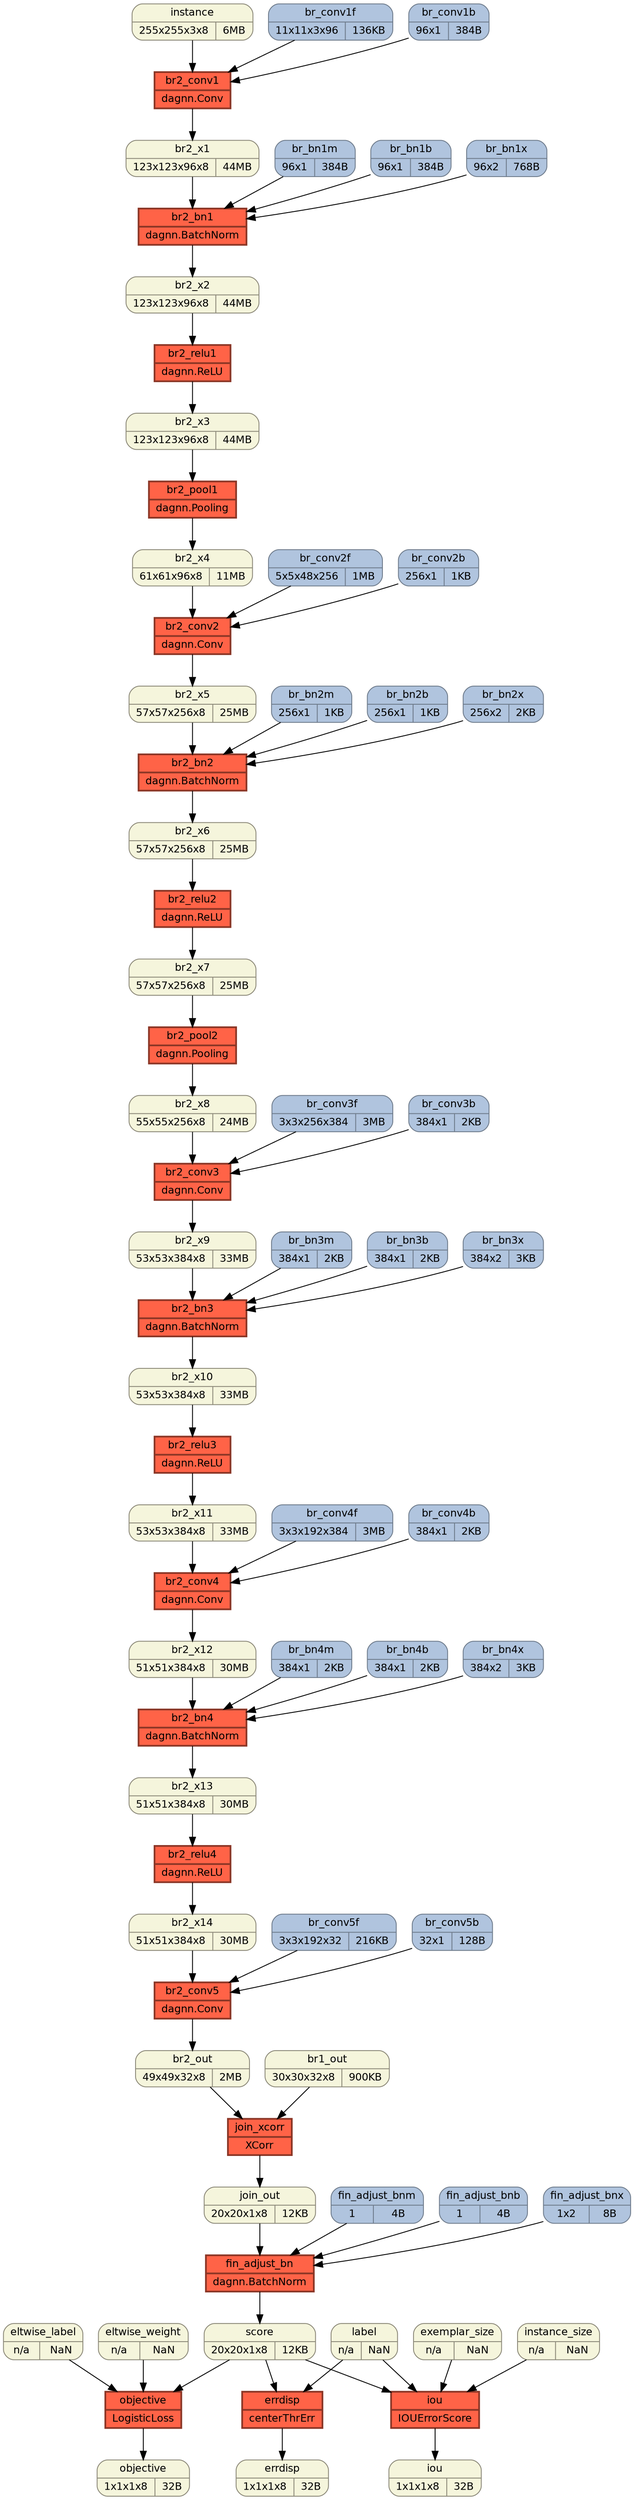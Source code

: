digraph DagNN {
	fontsize=12
	var_instance [label="{{instance} | {255x255x3x8 | 6MB }}" shape=record style="solid,rounded,filled" color=cornsilk4 fillcolor=beige fontsize=12 fontname="helvetica" ]
	var_br2_x1 [label="{{br2_x1} | {123x123x96x8 | 44MB }}" shape=record style="solid,rounded,filled" color=cornsilk4 fillcolor=beige fontsize=12 fontname="helvetica" ]
	var_br2_x2 [label="{{br2_x2} | {123x123x96x8 | 44MB }}" shape=record style="solid,rounded,filled" color=cornsilk4 fillcolor=beige fontsize=12 fontname="helvetica" ]
	var_br2_x3 [label="{{br2_x3} | {123x123x96x8 | 44MB }}" shape=record style="solid,rounded,filled" color=cornsilk4 fillcolor=beige fontsize=12 fontname="helvetica" ]
	var_br2_x4 [label="{{br2_x4} | {61x61x96x8 | 11MB }}" shape=record style="solid,rounded,filled" color=cornsilk4 fillcolor=beige fontsize=12 fontname="helvetica" ]
	var_br2_x5 [label="{{br2_x5} | {57x57x256x8 | 25MB }}" shape=record style="solid,rounded,filled" color=cornsilk4 fillcolor=beige fontsize=12 fontname="helvetica" ]
	var_br2_x6 [label="{{br2_x6} | {57x57x256x8 | 25MB }}" shape=record style="solid,rounded,filled" color=cornsilk4 fillcolor=beige fontsize=12 fontname="helvetica" ]
	var_br2_x7 [label="{{br2_x7} | {57x57x256x8 | 25MB }}" shape=record style="solid,rounded,filled" color=cornsilk4 fillcolor=beige fontsize=12 fontname="helvetica" ]
	var_br2_x8 [label="{{br2_x8} | {55x55x256x8 | 24MB }}" shape=record style="solid,rounded,filled" color=cornsilk4 fillcolor=beige fontsize=12 fontname="helvetica" ]
	var_br2_x9 [label="{{br2_x9} | {53x53x384x8 | 33MB }}" shape=record style="solid,rounded,filled" color=cornsilk4 fillcolor=beige fontsize=12 fontname="helvetica" ]
	var_br2_x10 [label="{{br2_x10} | {53x53x384x8 | 33MB }}" shape=record style="solid,rounded,filled" color=cornsilk4 fillcolor=beige fontsize=12 fontname="helvetica" ]
	var_br2_x11 [label="{{br2_x11} | {53x53x384x8 | 33MB }}" shape=record style="solid,rounded,filled" color=cornsilk4 fillcolor=beige fontsize=12 fontname="helvetica" ]
	var_br2_x12 [label="{{br2_x12} | {51x51x384x8 | 30MB }}" shape=record style="solid,rounded,filled" color=cornsilk4 fillcolor=beige fontsize=12 fontname="helvetica" ]
	var_br2_x13 [label="{{br2_x13} | {51x51x384x8 | 30MB }}" shape=record style="solid,rounded,filled" color=cornsilk4 fillcolor=beige fontsize=12 fontname="helvetica" ]
	var_br2_x14 [label="{{br2_x14} | {51x51x384x8 | 30MB }}" shape=record style="solid,rounded,filled" color=cornsilk4 fillcolor=beige fontsize=12 fontname="helvetica" ]
	var_br2_out [label="{{br2_out} | {49x49x32x8 | 2MB }}" shape=record style="solid,rounded,filled" color=cornsilk4 fillcolor=beige fontsize=12 fontname="helvetica" ]
	var_br1_out [label="{{br1_out} | {30x30x32x8 | 900KB }}" shape=record style="solid,rounded,filled" color=cornsilk4 fillcolor=beige fontsize=12 fontname="helvetica" ]
	var_join_out [label="{{join_out} | {20x20x1x8 | 12KB }}" shape=record style="solid,rounded,filled" color=cornsilk4 fillcolor=beige fontsize=12 fontname="helvetica" ]
	var_score [label="{{score} | {20x20x1x8 | 12KB }}" shape=record style="solid,rounded,filled" color=cornsilk4 fillcolor=beige fontsize=12 fontname="helvetica" ]
	var_eltwise_label [label="{{eltwise_label} | {n/a | NaN }}" shape=record style="solid,rounded,filled" color=cornsilk4 fillcolor=beige fontsize=12 fontname="helvetica" ]
	var_eltwise_weight [label="{{eltwise_weight} | {n/a | NaN }}" shape=record style="solid,rounded,filled" color=cornsilk4 fillcolor=beige fontsize=12 fontname="helvetica" ]
	var_objective [label="{{objective} | {1x1x1x8 | 32B }}" shape=record style="solid,rounded,filled" color=cornsilk4 fillcolor=beige fontsize=12 fontname="helvetica" ]
	var_label [label="{{label} | {n/a | NaN }}" shape=record style="solid,rounded,filled" color=cornsilk4 fillcolor=beige fontsize=12 fontname="helvetica" ]
	var_errdisp [label="{{errdisp} | {1x1x1x8 | 32B }}" shape=record style="solid,rounded,filled" color=cornsilk4 fillcolor=beige fontsize=12 fontname="helvetica" ]
	var_exemplar_size [label="{{exemplar_size} | {n/a | NaN }}" shape=record style="solid,rounded,filled" color=cornsilk4 fillcolor=beige fontsize=12 fontname="helvetica" ]
	var_instance_size [label="{{instance_size} | {n/a | NaN }}" shape=record style="solid,rounded,filled" color=cornsilk4 fillcolor=beige fontsize=12 fontname="helvetica" ]
	var_iou [label="{{iou} | {1x1x1x8 | 32B }}" shape=record style="solid,rounded,filled" color=cornsilk4 fillcolor=beige fontsize=12 fontname="helvetica" ]
	par_br_conv1f [label="{{br_conv1f} | {11x11x3x96 | 136KB }}" shape=record style="solid,rounded,filled" color=lightsteelblue4 fillcolor=lightsteelblue fontsize=12 fontname="helvetica" ]
	par_br_conv1b [label="{{br_conv1b} | {96x1 | 384B }}" shape=record style="solid,rounded,filled" color=lightsteelblue4 fillcolor=lightsteelblue fontsize=12 fontname="helvetica" ]
	par_br_bn1m [label="{{br_bn1m} | {96x1 | 384B }}" shape=record style="solid,rounded,filled" color=lightsteelblue4 fillcolor=lightsteelblue fontsize=12 fontname="helvetica" ]
	par_br_bn1b [label="{{br_bn1b} | {96x1 | 384B }}" shape=record style="solid,rounded,filled" color=lightsteelblue4 fillcolor=lightsteelblue fontsize=12 fontname="helvetica" ]
	par_br_bn1x [label="{{br_bn1x} | {96x2 | 768B }}" shape=record style="solid,rounded,filled" color=lightsteelblue4 fillcolor=lightsteelblue fontsize=12 fontname="helvetica" ]
	par_br_conv2f [label="{{br_conv2f} | {5x5x48x256 | 1MB }}" shape=record style="solid,rounded,filled" color=lightsteelblue4 fillcolor=lightsteelblue fontsize=12 fontname="helvetica" ]
	par_br_conv2b [label="{{br_conv2b} | {256x1 | 1KB }}" shape=record style="solid,rounded,filled" color=lightsteelblue4 fillcolor=lightsteelblue fontsize=12 fontname="helvetica" ]
	par_br_bn2m [label="{{br_bn2m} | {256x1 | 1KB }}" shape=record style="solid,rounded,filled" color=lightsteelblue4 fillcolor=lightsteelblue fontsize=12 fontname="helvetica" ]
	par_br_bn2b [label="{{br_bn2b} | {256x1 | 1KB }}" shape=record style="solid,rounded,filled" color=lightsteelblue4 fillcolor=lightsteelblue fontsize=12 fontname="helvetica" ]
	par_br_bn2x [label="{{br_bn2x} | {256x2 | 2KB }}" shape=record style="solid,rounded,filled" color=lightsteelblue4 fillcolor=lightsteelblue fontsize=12 fontname="helvetica" ]
	par_br_conv3f [label="{{br_conv3f} | {3x3x256x384 | 3MB }}" shape=record style="solid,rounded,filled" color=lightsteelblue4 fillcolor=lightsteelblue fontsize=12 fontname="helvetica" ]
	par_br_conv3b [label="{{br_conv3b} | {384x1 | 2KB }}" shape=record style="solid,rounded,filled" color=lightsteelblue4 fillcolor=lightsteelblue fontsize=12 fontname="helvetica" ]
	par_br_bn3m [label="{{br_bn3m} | {384x1 | 2KB }}" shape=record style="solid,rounded,filled" color=lightsteelblue4 fillcolor=lightsteelblue fontsize=12 fontname="helvetica" ]
	par_br_bn3b [label="{{br_bn3b} | {384x1 | 2KB }}" shape=record style="solid,rounded,filled" color=lightsteelblue4 fillcolor=lightsteelblue fontsize=12 fontname="helvetica" ]
	par_br_bn3x [label="{{br_bn3x} | {384x2 | 3KB }}" shape=record style="solid,rounded,filled" color=lightsteelblue4 fillcolor=lightsteelblue fontsize=12 fontname="helvetica" ]
	par_br_conv4f [label="{{br_conv4f} | {3x3x192x384 | 3MB }}" shape=record style="solid,rounded,filled" color=lightsteelblue4 fillcolor=lightsteelblue fontsize=12 fontname="helvetica" ]
	par_br_conv4b [label="{{br_conv4b} | {384x1 | 2KB }}" shape=record style="solid,rounded,filled" color=lightsteelblue4 fillcolor=lightsteelblue fontsize=12 fontname="helvetica" ]
	par_br_bn4m [label="{{br_bn4m} | {384x1 | 2KB }}" shape=record style="solid,rounded,filled" color=lightsteelblue4 fillcolor=lightsteelblue fontsize=12 fontname="helvetica" ]
	par_br_bn4b [label="{{br_bn4b} | {384x1 | 2KB }}" shape=record style="solid,rounded,filled" color=lightsteelblue4 fillcolor=lightsteelblue fontsize=12 fontname="helvetica" ]
	par_br_bn4x [label="{{br_bn4x} | {384x2 | 3KB }}" shape=record style="solid,rounded,filled" color=lightsteelblue4 fillcolor=lightsteelblue fontsize=12 fontname="helvetica" ]
	par_br_conv5f [label="{{br_conv5f} | {3x3x192x32 | 216KB }}" shape=record style="solid,rounded,filled" color=lightsteelblue4 fillcolor=lightsteelblue fontsize=12 fontname="helvetica" ]
	par_br_conv5b [label="{{br_conv5b} | {32x1 | 128B }}" shape=record style="solid,rounded,filled" color=lightsteelblue4 fillcolor=lightsteelblue fontsize=12 fontname="helvetica" ]
	par_fin_adjust_bnm [label="{{fin_adjust_bnm} | {1 | 4B }}" shape=record style="solid,rounded,filled" color=lightsteelblue4 fillcolor=lightsteelblue fontsize=12 fontname="helvetica" ]
	par_fin_adjust_bnb [label="{{fin_adjust_bnb} | {1 | 4B }}" shape=record style="solid,rounded,filled" color=lightsteelblue4 fillcolor=lightsteelblue fontsize=12 fontname="helvetica" ]
	par_fin_adjust_bnx [label="{{fin_adjust_bnx} | {1x2 | 8B }}" shape=record style="solid,rounded,filled" color=lightsteelblue4 fillcolor=lightsteelblue fontsize=12 fontname="helvetica" ]
	br2_conv1 [label="{ br2_conv1 | dagnn.Conv }" shape=record style="bold,filled" color="tomato4" fillcolor="tomato" fontsize=12 fontname="helvetica" ]
	var_instance->br2_conv1 [weight=10]
	br2_conv1->var_br2_x1 [weight=10]
	par_br_conv1f->br2_conv1 [weight=1]
	par_br_conv1b->br2_conv1 [weight=1]
	br2_bn1 [label="{ br2_bn1 | dagnn.BatchNorm }" shape=record style="bold,filled" color="tomato4" fillcolor="tomato" fontsize=12 fontname="helvetica" ]
	var_br2_x1->br2_bn1 [weight=10]
	br2_bn1->var_br2_x2 [weight=10]
	par_br_bn1m->br2_bn1 [weight=1]
	par_br_bn1b->br2_bn1 [weight=1]
	par_br_bn1x->br2_bn1 [weight=1]
	br2_relu1 [label="{ br2_relu1 | dagnn.ReLU }" shape=record style="bold,filled" color="tomato4" fillcolor="tomato" fontsize=12 fontname="helvetica" ]
	var_br2_x2->br2_relu1 [weight=10]
	br2_relu1->var_br2_x3 [weight=10]
	br2_pool1 [label="{ br2_pool1 | dagnn.Pooling }" shape=record style="bold,filled" color="tomato4" fillcolor="tomato" fontsize=12 fontname="helvetica" ]
	var_br2_x3->br2_pool1 [weight=10]
	br2_pool1->var_br2_x4 [weight=10]
	br2_conv2 [label="{ br2_conv2 | dagnn.Conv }" shape=record style="bold,filled" color="tomato4" fillcolor="tomato" fontsize=12 fontname="helvetica" ]
	var_br2_x4->br2_conv2 [weight=10]
	br2_conv2->var_br2_x5 [weight=10]
	par_br_conv2f->br2_conv2 [weight=1]
	par_br_conv2b->br2_conv2 [weight=1]
	br2_bn2 [label="{ br2_bn2 | dagnn.BatchNorm }" shape=record style="bold,filled" color="tomato4" fillcolor="tomato" fontsize=12 fontname="helvetica" ]
	var_br2_x5->br2_bn2 [weight=10]
	br2_bn2->var_br2_x6 [weight=10]
	par_br_bn2m->br2_bn2 [weight=1]
	par_br_bn2b->br2_bn2 [weight=1]
	par_br_bn2x->br2_bn2 [weight=1]
	br2_relu2 [label="{ br2_relu2 | dagnn.ReLU }" shape=record style="bold,filled" color="tomato4" fillcolor="tomato" fontsize=12 fontname="helvetica" ]
	var_br2_x6->br2_relu2 [weight=10]
	br2_relu2->var_br2_x7 [weight=10]
	br2_pool2 [label="{ br2_pool2 | dagnn.Pooling }" shape=record style="bold,filled" color="tomato4" fillcolor="tomato" fontsize=12 fontname="helvetica" ]
	var_br2_x7->br2_pool2 [weight=10]
	br2_pool2->var_br2_x8 [weight=10]
	br2_conv3 [label="{ br2_conv3 | dagnn.Conv }" shape=record style="bold,filled" color="tomato4" fillcolor="tomato" fontsize=12 fontname="helvetica" ]
	var_br2_x8->br2_conv3 [weight=10]
	br2_conv3->var_br2_x9 [weight=10]
	par_br_conv3f->br2_conv3 [weight=1]
	par_br_conv3b->br2_conv3 [weight=1]
	br2_bn3 [label="{ br2_bn3 | dagnn.BatchNorm }" shape=record style="bold,filled" color="tomato4" fillcolor="tomato" fontsize=12 fontname="helvetica" ]
	var_br2_x9->br2_bn3 [weight=10]
	br2_bn3->var_br2_x10 [weight=10]
	par_br_bn3m->br2_bn3 [weight=1]
	par_br_bn3b->br2_bn3 [weight=1]
	par_br_bn3x->br2_bn3 [weight=1]
	br2_relu3 [label="{ br2_relu3 | dagnn.ReLU }" shape=record style="bold,filled" color="tomato4" fillcolor="tomato" fontsize=12 fontname="helvetica" ]
	var_br2_x10->br2_relu3 [weight=10]
	br2_relu3->var_br2_x11 [weight=10]
	br2_conv4 [label="{ br2_conv4 | dagnn.Conv }" shape=record style="bold,filled" color="tomato4" fillcolor="tomato" fontsize=12 fontname="helvetica" ]
	var_br2_x11->br2_conv4 [weight=10]
	br2_conv4->var_br2_x12 [weight=10]
	par_br_conv4f->br2_conv4 [weight=1]
	par_br_conv4b->br2_conv4 [weight=1]
	br2_bn4 [label="{ br2_bn4 | dagnn.BatchNorm }" shape=record style="bold,filled" color="tomato4" fillcolor="tomato" fontsize=12 fontname="helvetica" ]
	var_br2_x12->br2_bn4 [weight=10]
	br2_bn4->var_br2_x13 [weight=10]
	par_br_bn4m->br2_bn4 [weight=1]
	par_br_bn4b->br2_bn4 [weight=1]
	par_br_bn4x->br2_bn4 [weight=1]
	br2_relu4 [label="{ br2_relu4 | dagnn.ReLU }" shape=record style="bold,filled" color="tomato4" fillcolor="tomato" fontsize=12 fontname="helvetica" ]
	var_br2_x13->br2_relu4 [weight=10]
	br2_relu4->var_br2_x14 [weight=10]
	br2_conv5 [label="{ br2_conv5 | dagnn.Conv }" shape=record style="bold,filled" color="tomato4" fillcolor="tomato" fontsize=12 fontname="helvetica" ]
	var_br2_x14->br2_conv5 [weight=10]
	br2_conv5->var_br2_out [weight=10]
	par_br_conv5f->br2_conv5 [weight=1]
	par_br_conv5b->br2_conv5 [weight=1]
	join_xcorr [label="{ join_xcorr | XCorr }" shape=record style="bold,filled" color="tomato4" fillcolor="tomato" fontsize=12 fontname="helvetica" ]
	var_br1_out->join_xcorr [weight=10]
	var_br2_out->join_xcorr [weight=10]
	join_xcorr->var_join_out [weight=10]
	fin_adjust_bn [label="{ fin_adjust_bn | dagnn.BatchNorm }" shape=record style="bold,filled" color="tomato4" fillcolor="tomato" fontsize=12 fontname="helvetica" ]
	var_join_out->fin_adjust_bn [weight=10]
	fin_adjust_bn->var_score [weight=10]
	par_fin_adjust_bnm->fin_adjust_bn [weight=1]
	par_fin_adjust_bnb->fin_adjust_bn [weight=1]
	par_fin_adjust_bnx->fin_adjust_bn [weight=1]
	objective [label="{ objective | LogisticLoss }" shape=record style="bold,filled" color="tomato4" fillcolor="tomato" fontsize=12 fontname="helvetica" ]
	var_score->objective [weight=10]
	var_eltwise_label->objective [weight=10]
	var_eltwise_weight->objective [weight=10]
	objective->var_objective [weight=10]
	errdisp [label="{ errdisp | centerThrErr }" shape=record style="bold,filled" color="tomato4" fillcolor="tomato" fontsize=12 fontname="helvetica" ]
	var_score->errdisp [weight=10]
	var_label->errdisp [weight=10]
	errdisp->var_errdisp [weight=10]
	iou [label="{ iou | IOUErrorScore }" shape=record style="bold,filled" color="tomato4" fillcolor="tomato" fontsize=12 fontname="helvetica" ]
	var_score->iou [weight=10]
	var_label->iou [weight=10]
	var_exemplar_size->iou [weight=10]
	var_instance_size->iou [weight=10]
	iou->var_iou [weight=10]
}
